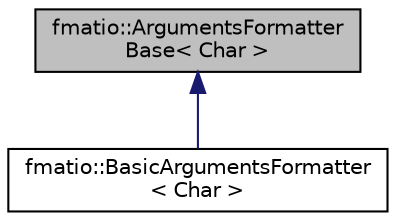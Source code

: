digraph "fmatio::ArgumentsFormatterBase&lt; Char &gt;"
{
 // LATEX_PDF_SIZE
  edge [fontname="Helvetica",fontsize="10",labelfontname="Helvetica",labelfontsize="10"];
  node [fontname="Helvetica",fontsize="10",shape=record];
  Node1 [label="fmatio::ArgumentsFormatter\lBase\< Char \>",height=0.2,width=0.4,color="black", fillcolor="grey75", style="filled", fontcolor="black",tooltip=" "];
  Node1 -> Node2 [dir="back",color="midnightblue",fontsize="10",style="solid",fontname="Helvetica"];
  Node2 [label="fmatio::BasicArgumentsFormatter\l\< Char \>",height=0.2,width=0.4,color="black", fillcolor="white", style="filled",URL="$classfmatio_1_1BasicArgumentsFormatter.html",tooltip=" "];
}
